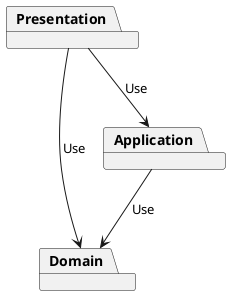 @startuml


package Domain
package Application
package Presentation

Presentation --> Application: Use
Application --> Domain: Use
Presentation --> Domain: Use




@enduml

